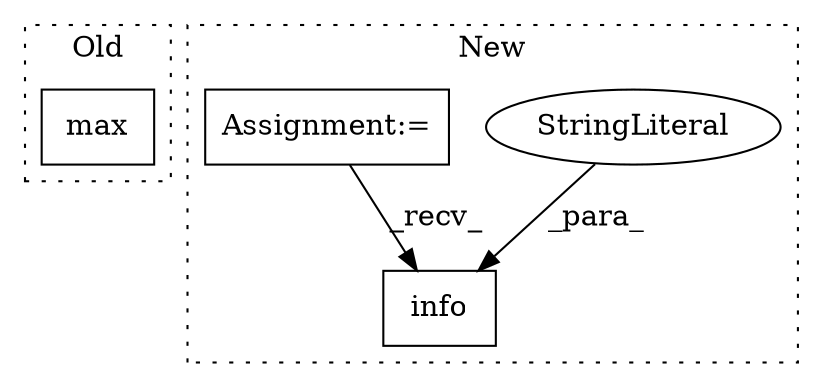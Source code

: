 digraph G {
subgraph cluster0 {
1 [label="max" a="32" s="7243" l="5" shape="box"];
label = "Old";
style="dotted";
}
subgraph cluster1 {
2 [label="info" a="32" s="7711,7759" l="5,1" shape="box"];
3 [label="StringLiteral" a="45" s="7716" l="43" shape="ellipse"];
4 [label="Assignment:=" a="7" s="5311" l="6" shape="box"];
label = "New";
style="dotted";
}
3 -> 2 [label="_para_"];
4 -> 2 [label="_recv_"];
}